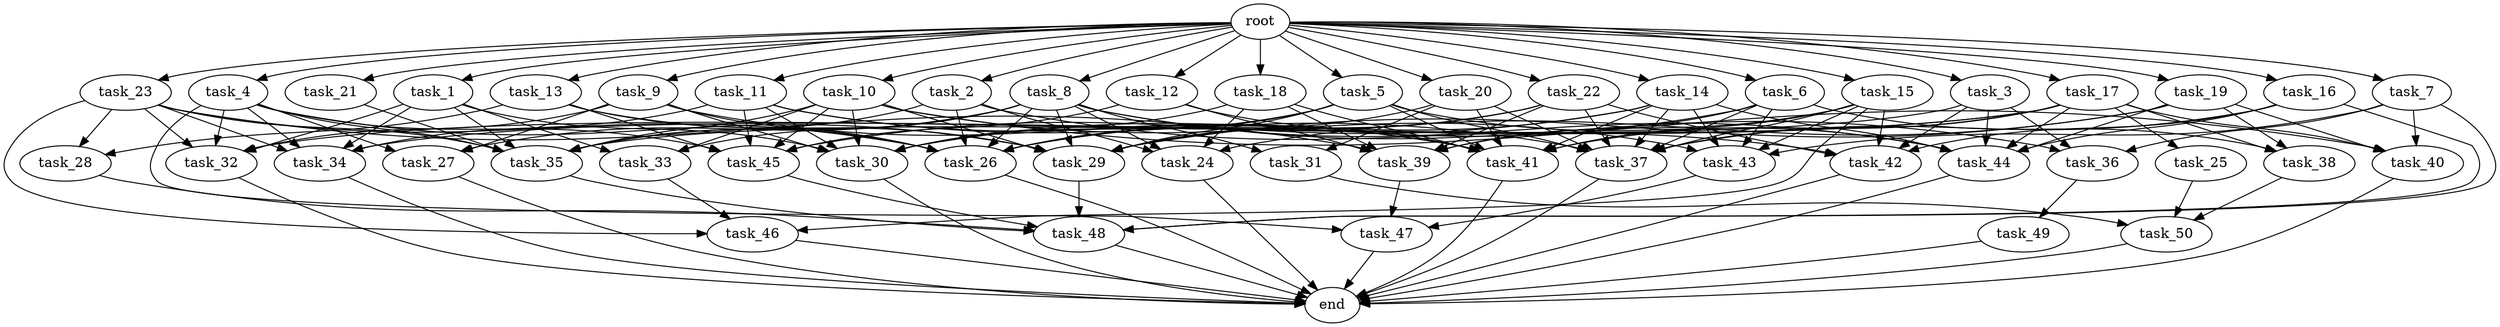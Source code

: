 digraph G {
  root [size="0.000000e+00"];
  task_1 [size="8.893368e+08"];
  task_2 [size="3.954893e+07"];
  task_3 [size="2.761785e+09"];
  task_4 [size="2.515037e+09"];
  task_5 [size="3.939346e+09"];
  task_6 [size="8.765647e+09"];
  task_7 [size="3.923568e+09"];
  task_8 [size="2.901724e+09"];
  task_9 [size="2.103443e+09"];
  task_10 [size="1.604520e+09"];
  task_11 [size="7.781594e+09"];
  task_12 [size="8.083831e+09"];
  task_13 [size="4.184612e+09"];
  task_14 [size="9.299542e+08"];
  task_15 [size="1.474394e+09"];
  task_16 [size="6.900491e+09"];
  task_17 [size="9.805813e+09"];
  task_18 [size="7.075728e+09"];
  task_19 [size="6.315774e+09"];
  task_20 [size="4.634422e+09"];
  task_21 [size="1.503311e+09"];
  task_22 [size="9.198564e+09"];
  task_23 [size="9.576447e+09"];
  task_24 [size="3.980337e+09"];
  task_25 [size="5.002759e+09"];
  task_26 [size="3.192082e+09"];
  task_27 [size="4.618694e+09"];
  task_28 [size="4.705262e+08"];
  task_29 [size="6.272372e+09"];
  task_30 [size="9.024689e+09"];
  task_31 [size="9.200924e+09"];
  task_32 [size="9.217485e+09"];
  task_33 [size="3.196757e+09"];
  task_34 [size="4.824555e+09"];
  task_35 [size="5.647257e+08"];
  task_36 [size="9.160102e+09"];
  task_37 [size="1.884362e+09"];
  task_38 [size="7.506348e+09"];
  task_39 [size="2.181255e+09"];
  task_40 [size="1.436331e+08"];
  task_41 [size="5.880428e+09"];
  task_42 [size="8.995224e+09"];
  task_43 [size="6.656349e+09"];
  task_44 [size="2.117852e+09"];
  task_45 [size="9.754721e+09"];
  task_46 [size="3.421723e+09"];
  task_47 [size="7.309112e+09"];
  task_48 [size="4.241862e+09"];
  task_49 [size="9.573444e+09"];
  task_50 [size="9.318340e+09"];
  end [size="0.000000e+00"];

  root -> task_1 [size="1.000000e-12"];
  root -> task_2 [size="1.000000e-12"];
  root -> task_3 [size="1.000000e-12"];
  root -> task_4 [size="1.000000e-12"];
  root -> task_5 [size="1.000000e-12"];
  root -> task_6 [size="1.000000e-12"];
  root -> task_7 [size="1.000000e-12"];
  root -> task_8 [size="1.000000e-12"];
  root -> task_9 [size="1.000000e-12"];
  root -> task_10 [size="1.000000e-12"];
  root -> task_11 [size="1.000000e-12"];
  root -> task_12 [size="1.000000e-12"];
  root -> task_13 [size="1.000000e-12"];
  root -> task_14 [size="1.000000e-12"];
  root -> task_15 [size="1.000000e-12"];
  root -> task_16 [size="1.000000e-12"];
  root -> task_17 [size="1.000000e-12"];
  root -> task_18 [size="1.000000e-12"];
  root -> task_19 [size="1.000000e-12"];
  root -> task_20 [size="1.000000e-12"];
  root -> task_21 [size="1.000000e-12"];
  root -> task_22 [size="1.000000e-12"];
  root -> task_23 [size="1.000000e-12"];
  task_1 -> task_30 [size="1.289241e+08"];
  task_1 -> task_32 [size="1.843497e+08"];
  task_1 -> task_33 [size="1.065586e+08"];
  task_1 -> task_34 [size="9.649111e+07"];
  task_1 -> task_35 [size="7.059072e+06"];
  task_2 -> task_24 [size="9.950842e+07"];
  task_2 -> task_26 [size="3.990103e+07"];
  task_2 -> task_35 [size="7.059072e+06"];
  task_2 -> task_42 [size="1.799045e+08"];
  task_3 -> task_35 [size="7.059072e+06"];
  task_3 -> task_36 [size="3.053367e+08"];
  task_3 -> task_42 [size="1.799045e+08"];
  task_3 -> task_44 [size="3.025503e+07"];
  task_4 -> task_27 [size="1.539565e+08"];
  task_4 -> task_29 [size="7.840464e+07"];
  task_4 -> task_32 [size="1.843497e+08"];
  task_4 -> task_34 [size="9.649111e+07"];
  task_4 -> task_35 [size="7.059072e+06"];
  task_4 -> task_45 [size="1.625787e+08"];
  task_4 -> task_47 [size="2.436371e+08"];
  task_5 -> task_26 [size="3.990103e+07"];
  task_5 -> task_29 [size="7.840464e+07"];
  task_5 -> task_30 [size="1.289241e+08"];
  task_5 -> task_37 [size="2.093735e+07"];
  task_5 -> task_41 [size="6.533809e+07"];
  task_5 -> task_44 [size="3.025503e+07"];
  task_6 -> task_30 [size="1.289241e+08"];
  task_6 -> task_37 [size="2.093735e+07"];
  task_6 -> task_38 [size="2.502116e+08"];
  task_6 -> task_39 [size="3.635426e+07"];
  task_6 -> task_43 [size="1.331270e+08"];
  task_7 -> task_36 [size="3.053367e+08"];
  task_7 -> task_40 [size="3.590827e+06"];
  task_7 -> task_43 [size="1.331270e+08"];
  task_7 -> task_48 [size="7.069769e+07"];
  task_8 -> task_24 [size="9.950842e+07"];
  task_8 -> task_26 [size="3.990103e+07"];
  task_8 -> task_27 [size="1.539565e+08"];
  task_8 -> task_29 [size="7.840464e+07"];
  task_8 -> task_31 [size="4.600462e+08"];
  task_8 -> task_33 [size="1.065586e+08"];
  task_8 -> task_35 [size="7.059072e+06"];
  task_8 -> task_36 [size="3.053367e+08"];
  task_8 -> task_44 [size="3.025503e+07"];
  task_9 -> task_26 [size="3.990103e+07"];
  task_9 -> task_27 [size="1.539565e+08"];
  task_9 -> task_30 [size="1.289241e+08"];
  task_9 -> task_32 [size="1.843497e+08"];
  task_9 -> task_41 [size="6.533809e+07"];
  task_10 -> task_29 [size="7.840464e+07"];
  task_10 -> task_30 [size="1.289241e+08"];
  task_10 -> task_33 [size="1.065586e+08"];
  task_10 -> task_35 [size="7.059072e+06"];
  task_10 -> task_40 [size="3.590827e+06"];
  task_10 -> task_43 [size="1.331270e+08"];
  task_10 -> task_45 [size="1.625787e+08"];
  task_11 -> task_30 [size="1.289241e+08"];
  task_11 -> task_34 [size="9.649111e+07"];
  task_11 -> task_37 [size="2.093735e+07"];
  task_11 -> task_41 [size="6.533809e+07"];
  task_11 -> task_45 [size="1.625787e+08"];
  task_12 -> task_39 [size="3.635426e+07"];
  task_12 -> task_41 [size="6.533809e+07"];
  task_12 -> task_45 [size="1.625787e+08"];
  task_13 -> task_26 [size="3.990103e+07"];
  task_13 -> task_28 [size="2.352631e+07"];
  task_13 -> task_29 [size="7.840464e+07"];
  task_13 -> task_45 [size="1.625787e+08"];
  task_14 -> task_26 [size="3.990103e+07"];
  task_14 -> task_37 [size="2.093735e+07"];
  task_14 -> task_41 [size="6.533809e+07"];
  task_14 -> task_43 [size="1.331270e+08"];
  task_14 -> task_44 [size="3.025503e+07"];
  task_14 -> task_45 [size="1.625787e+08"];
  task_15 -> task_37 [size="2.093735e+07"];
  task_15 -> task_39 [size="3.635426e+07"];
  task_15 -> task_41 [size="6.533809e+07"];
  task_15 -> task_42 [size="1.799045e+08"];
  task_15 -> task_43 [size="1.331270e+08"];
  task_15 -> task_46 [size="1.140574e+08"];
  task_16 -> task_37 [size="2.093735e+07"];
  task_16 -> task_42 [size="1.799045e+08"];
  task_16 -> task_44 [size="3.025503e+07"];
  task_16 -> task_48 [size="7.069769e+07"];
  task_17 -> task_25 [size="5.002759e+08"];
  task_17 -> task_32 [size="1.843497e+08"];
  task_17 -> task_34 [size="9.649111e+07"];
  task_17 -> task_37 [size="2.093735e+07"];
  task_17 -> task_38 [size="2.502116e+08"];
  task_17 -> task_40 [size="3.590827e+06"];
  task_17 -> task_41 [size="6.533809e+07"];
  task_17 -> task_44 [size="3.025503e+07"];
  task_18 -> task_24 [size="9.950842e+07"];
  task_18 -> task_30 [size="1.289241e+08"];
  task_18 -> task_39 [size="3.635426e+07"];
  task_18 -> task_41 [size="6.533809e+07"];
  task_19 -> task_24 [size="9.950842e+07"];
  task_19 -> task_29 [size="7.840464e+07"];
  task_19 -> task_38 [size="2.502116e+08"];
  task_19 -> task_40 [size="3.590827e+06"];
  task_19 -> task_44 [size="3.025503e+07"];
  task_20 -> task_29 [size="7.840464e+07"];
  task_20 -> task_31 [size="4.600462e+08"];
  task_20 -> task_37 [size="2.093735e+07"];
  task_20 -> task_41 [size="6.533809e+07"];
  task_21 -> task_35 [size="7.059072e+06"];
  task_22 -> task_26 [size="3.990103e+07"];
  task_22 -> task_29 [size="7.840464e+07"];
  task_22 -> task_37 [size="2.093735e+07"];
  task_22 -> task_39 [size="3.635426e+07"];
  task_22 -> task_42 [size="1.799045e+08"];
  task_23 -> task_26 [size="3.990103e+07"];
  task_23 -> task_28 [size="2.352631e+07"];
  task_23 -> task_32 [size="1.843497e+08"];
  task_23 -> task_34 [size="9.649111e+07"];
  task_23 -> task_35 [size="7.059072e+06"];
  task_23 -> task_39 [size="3.635426e+07"];
  task_23 -> task_46 [size="1.140574e+08"];
  task_24 -> end [size="1.000000e-12"];
  task_25 -> task_50 [size="3.106113e+08"];
  task_26 -> end [size="1.000000e-12"];
  task_27 -> end [size="1.000000e-12"];
  task_28 -> task_48 [size="7.069769e+07"];
  task_29 -> task_48 [size="7.069769e+07"];
  task_30 -> end [size="1.000000e-12"];
  task_31 -> task_50 [size="3.106113e+08"];
  task_32 -> end [size="1.000000e-12"];
  task_33 -> task_46 [size="1.140574e+08"];
  task_34 -> end [size="1.000000e-12"];
  task_35 -> task_48 [size="7.069769e+07"];
  task_36 -> task_49 [size="9.573444e+08"];
  task_37 -> end [size="1.000000e-12"];
  task_38 -> task_50 [size="3.106113e+08"];
  task_39 -> task_47 [size="2.436371e+08"];
  task_40 -> end [size="1.000000e-12"];
  task_41 -> end [size="1.000000e-12"];
  task_42 -> end [size="1.000000e-12"];
  task_43 -> task_47 [size="2.436371e+08"];
  task_44 -> end [size="1.000000e-12"];
  task_45 -> task_48 [size="7.069769e+07"];
  task_46 -> end [size="1.000000e-12"];
  task_47 -> end [size="1.000000e-12"];
  task_48 -> end [size="1.000000e-12"];
  task_49 -> end [size="1.000000e-12"];
  task_50 -> end [size="1.000000e-12"];
}
